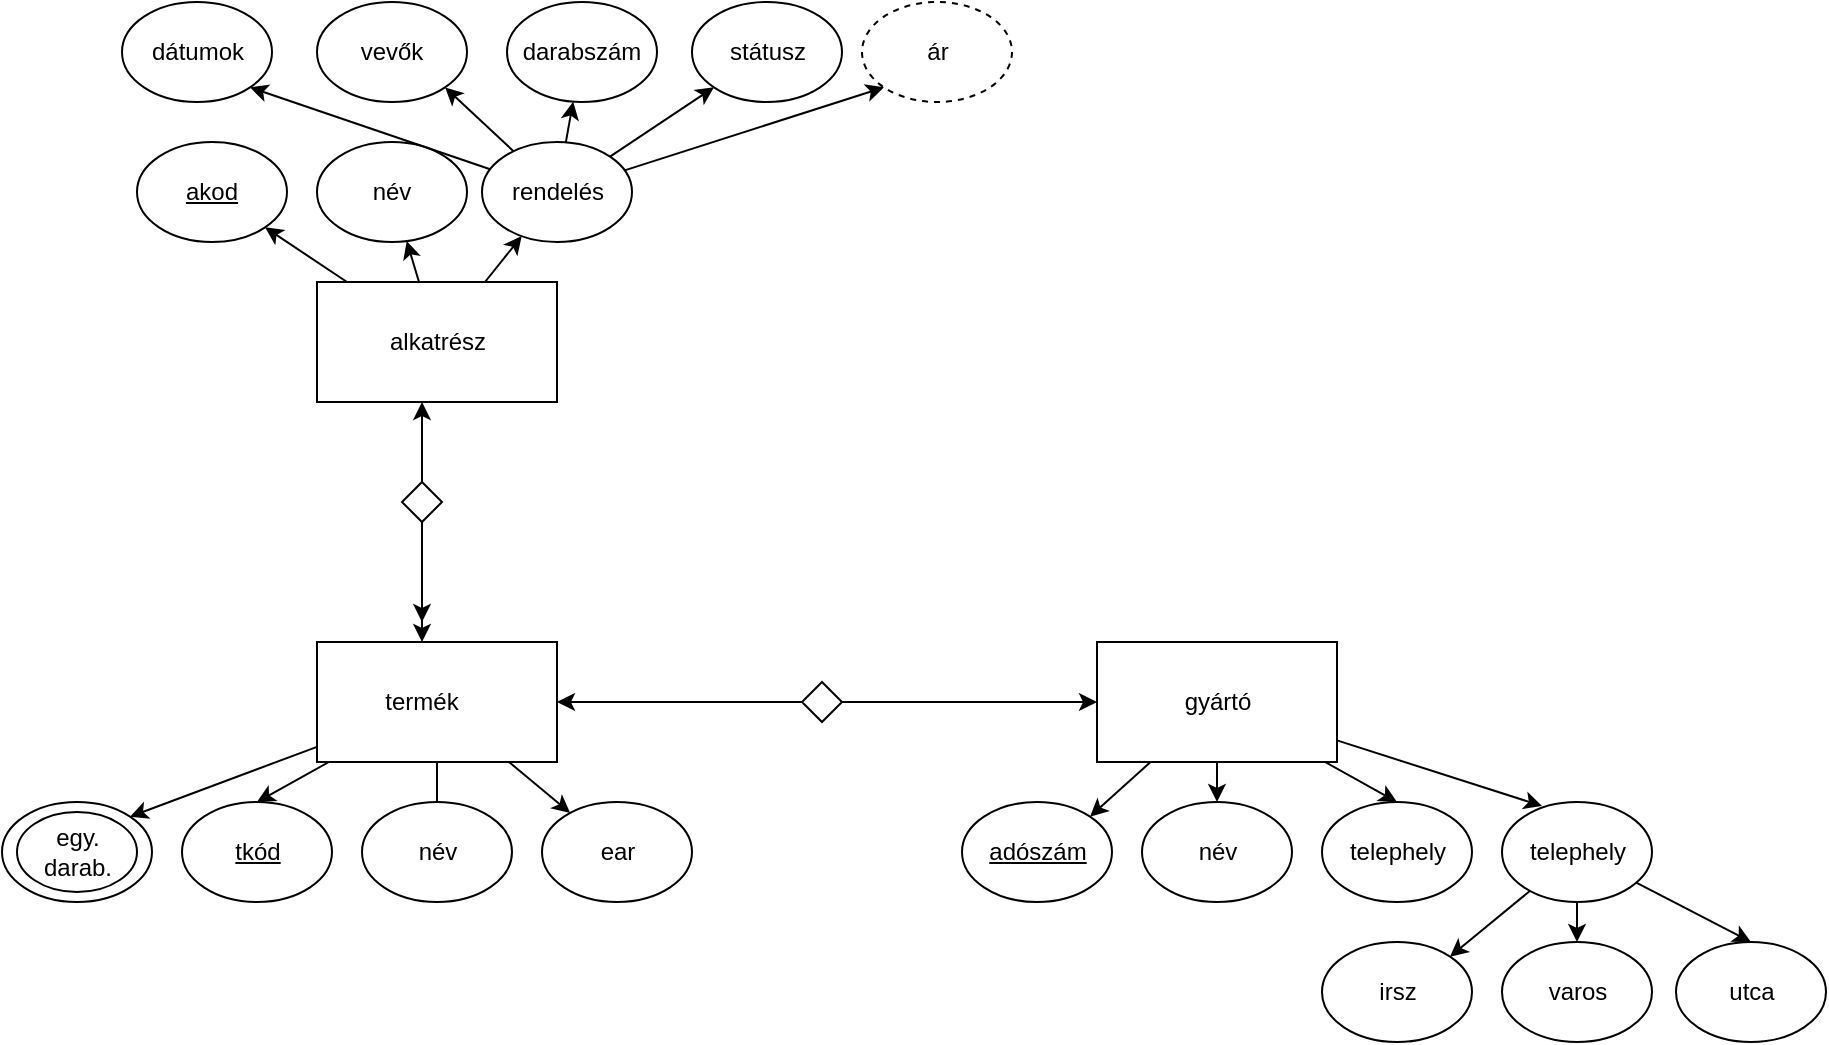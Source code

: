 <mxfile version="20.3.0" type="device"><diagram id="UH80fBfPSZsWw2VeUztL" name="1 oldal"><mxGraphModel dx="1808" dy="1792" grid="1" gridSize="10" guides="1" tooltips="1" connect="1" arrows="1" fold="1" page="1" pageScale="1" pageWidth="827" pageHeight="1169" math="0" shadow="0"><root><mxCell id="0"/><mxCell id="1" parent="0"/><mxCell id="Xe2uGlQBIp9slh8uSN8V-6" value="" style="rounded=0;orthogonalLoop=1;jettySize=auto;html=1;entryX=0.5;entryY=0;entryDx=0;entryDy=0;" edge="1" parent="1" source="Xe2uGlQBIp9slh8uSN8V-1" target="Xe2uGlQBIp9slh8uSN8V-3"><mxGeometry relative="1" as="geometry"/></mxCell><mxCell id="Xe2uGlQBIp9slh8uSN8V-7" value="" style="edgeStyle=none;rounded=0;orthogonalLoop=1;jettySize=auto;html=1;" edge="1" parent="1" source="Xe2uGlQBIp9slh8uSN8V-1" target="Xe2uGlQBIp9slh8uSN8V-5"><mxGeometry relative="1" as="geometry"/></mxCell><mxCell id="Xe2uGlQBIp9slh8uSN8V-8" value="" style="edgeStyle=none;rounded=0;orthogonalLoop=1;jettySize=auto;html=1;entryX=1;entryY=0;entryDx=0;entryDy=0;" edge="1" parent="1" source="Xe2uGlQBIp9slh8uSN8V-1" target="Xe2uGlQBIp9slh8uSN8V-43"><mxGeometry relative="1" as="geometry"/></mxCell><mxCell id="Xe2uGlQBIp9slh8uSN8V-48" value="" style="edgeStyle=none;rounded=0;orthogonalLoop=1;jettySize=auto;html=1;" edge="1" parent="1" source="Xe2uGlQBIp9slh8uSN8V-1" target="Xe2uGlQBIp9slh8uSN8V-23"><mxGeometry relative="1" as="geometry"/></mxCell><mxCell id="Xe2uGlQBIp9slh8uSN8V-1" value="" style="rounded=0;whiteSpace=wrap;html=1;" vertex="1" parent="1"><mxGeometry x="147.5" y="280" width="120" height="60" as="geometry"/></mxCell><mxCell id="Xe2uGlQBIp9slh8uSN8V-12" value="" style="edgeStyle=none;rounded=0;orthogonalLoop=1;jettySize=auto;html=1;entryX=1;entryY=0;entryDx=0;entryDy=0;" edge="1" parent="1" source="Xe2uGlQBIp9slh8uSN8V-2" target="Xe2uGlQBIp9slh8uSN8V-9"><mxGeometry relative="1" as="geometry"/></mxCell><mxCell id="Xe2uGlQBIp9slh8uSN8V-13" value="" style="edgeStyle=none;rounded=0;orthogonalLoop=1;jettySize=auto;html=1;entryX=0.5;entryY=0;entryDx=0;entryDy=0;" edge="1" parent="1" source="Xe2uGlQBIp9slh8uSN8V-2" target="Xe2uGlQBIp9slh8uSN8V-11"><mxGeometry relative="1" as="geometry"/></mxCell><mxCell id="Xe2uGlQBIp9slh8uSN8V-14" value="" style="edgeStyle=none;rounded=0;orthogonalLoop=1;jettySize=auto;html=1;entryX=0.267;entryY=0.04;entryDx=0;entryDy=0;entryPerimeter=0;" edge="1" parent="1" source="Xe2uGlQBIp9slh8uSN8V-2" target="Xe2uGlQBIp9slh8uSN8V-29"><mxGeometry relative="1" as="geometry"/></mxCell><mxCell id="Xe2uGlQBIp9slh8uSN8V-31" value="" style="edgeStyle=none;rounded=0;orthogonalLoop=1;jettySize=auto;html=1;entryX=0.5;entryY=0;entryDx=0;entryDy=0;" edge="1" parent="1" source="Xe2uGlQBIp9slh8uSN8V-2" target="Xe2uGlQBIp9slh8uSN8V-10"><mxGeometry relative="1" as="geometry"/></mxCell><mxCell id="Xe2uGlQBIp9slh8uSN8V-2" value="" style="rounded=0;whiteSpace=wrap;html=1;" vertex="1" parent="1"><mxGeometry x="537.5" y="280" width="120" height="60" as="geometry"/></mxCell><mxCell id="Xe2uGlQBIp9slh8uSN8V-3" value="" style="ellipse;whiteSpace=wrap;html=1;" vertex="1" parent="1"><mxGeometry x="80" y="360" width="75" height="50" as="geometry"/></mxCell><mxCell id="Xe2uGlQBIp9slh8uSN8V-4" value="" style="ellipse;whiteSpace=wrap;html=1;" vertex="1" parent="1"><mxGeometry x="170" y="360" width="75" height="50" as="geometry"/></mxCell><mxCell id="Xe2uGlQBIp9slh8uSN8V-5" value="" style="ellipse;whiteSpace=wrap;html=1;" vertex="1" parent="1"><mxGeometry x="260" y="360" width="75" height="50" as="geometry"/></mxCell><mxCell id="Xe2uGlQBIp9slh8uSN8V-9" value="" style="ellipse;whiteSpace=wrap;html=1;" vertex="1" parent="1"><mxGeometry x="470" y="360" width="75" height="50" as="geometry"/></mxCell><mxCell id="Xe2uGlQBIp9slh8uSN8V-10" value="" style="ellipse;whiteSpace=wrap;html=1;" vertex="1" parent="1"><mxGeometry x="560" y="360" width="75" height="50" as="geometry"/></mxCell><mxCell id="Xe2uGlQBIp9slh8uSN8V-11" value="" style="ellipse;whiteSpace=wrap;html=1;" vertex="1" parent="1"><mxGeometry x="650" y="360" width="75" height="50" as="geometry"/></mxCell><mxCell id="Xe2uGlQBIp9slh8uSN8V-18" value="" style="edgeStyle=none;rounded=0;orthogonalLoop=1;jettySize=auto;html=1;entryX=0;entryY=0.5;entryDx=0;entryDy=0;" edge="1" parent="1" source="Xe2uGlQBIp9slh8uSN8V-16" target="Xe2uGlQBIp9slh8uSN8V-2"><mxGeometry relative="1" as="geometry"><mxPoint x="490" y="310" as="targetPoint"/></mxGeometry></mxCell><mxCell id="Xe2uGlQBIp9slh8uSN8V-20" value="" style="edgeStyle=none;rounded=0;orthogonalLoop=1;jettySize=auto;html=1;" edge="1" parent="1" source="Xe2uGlQBIp9slh8uSN8V-16" target="Xe2uGlQBIp9slh8uSN8V-1"><mxGeometry relative="1" as="geometry"><mxPoint x="310" y="310" as="targetPoint"/></mxGeometry></mxCell><mxCell id="Xe2uGlQBIp9slh8uSN8V-16" value="" style="rhombus;whiteSpace=wrap;html=1;" vertex="1" parent="1"><mxGeometry x="390" y="300" width="20" height="20" as="geometry"/></mxCell><mxCell id="Xe2uGlQBIp9slh8uSN8V-21" value="termék" style="text;html=1;strokeColor=none;fillColor=none;align=center;verticalAlign=middle;whiteSpace=wrap;rounded=0;" vertex="1" parent="1"><mxGeometry x="170" y="295" width="60" height="30" as="geometry"/></mxCell><mxCell id="Xe2uGlQBIp9slh8uSN8V-22" value="&lt;u&gt;tkód&lt;/u&gt;" style="text;html=1;strokeColor=none;fillColor=none;align=center;verticalAlign=middle;whiteSpace=wrap;rounded=0;" vertex="1" parent="1"><mxGeometry x="87.5" y="370" width="60" height="30" as="geometry"/></mxCell><mxCell id="Xe2uGlQBIp9slh8uSN8V-23" value="név" style="text;html=1;strokeColor=none;fillColor=none;align=center;verticalAlign=middle;whiteSpace=wrap;rounded=0;" vertex="1" parent="1"><mxGeometry x="177.5" y="370" width="60" height="30" as="geometry"/></mxCell><mxCell id="Xe2uGlQBIp9slh8uSN8V-24" value="ear" style="text;html=1;strokeColor=none;fillColor=none;align=center;verticalAlign=middle;whiteSpace=wrap;rounded=0;" vertex="1" parent="1"><mxGeometry x="267.5" y="370" width="60" height="30" as="geometry"/></mxCell><mxCell id="Xe2uGlQBIp9slh8uSN8V-25" value="&lt;u&gt;adószám&lt;/u&gt;" style="text;html=1;strokeColor=none;fillColor=none;align=center;verticalAlign=middle;whiteSpace=wrap;rounded=0;" vertex="1" parent="1"><mxGeometry x="477.5" y="370" width="60" height="30" as="geometry"/></mxCell><mxCell id="Xe2uGlQBIp9slh8uSN8V-26" value="név" style="text;html=1;strokeColor=none;fillColor=none;align=center;verticalAlign=middle;whiteSpace=wrap;rounded=0;" vertex="1" parent="1"><mxGeometry x="567.5" y="370" width="60" height="30" as="geometry"/></mxCell><mxCell id="Xe2uGlQBIp9slh8uSN8V-27" value="telephely" style="text;html=1;strokeColor=none;fillColor=none;align=center;verticalAlign=middle;whiteSpace=wrap;rounded=0;" vertex="1" parent="1"><mxGeometry x="657.5" y="370" width="60" height="30" as="geometry"/></mxCell><mxCell id="Xe2uGlQBIp9slh8uSN8V-28" value="gyártó" style="text;html=1;strokeColor=none;fillColor=none;align=center;verticalAlign=middle;whiteSpace=wrap;rounded=0;" vertex="1" parent="1"><mxGeometry x="567.5" y="295" width="60" height="30" as="geometry"/></mxCell><mxCell id="Xe2uGlQBIp9slh8uSN8V-37" value="" style="edgeStyle=none;rounded=0;orthogonalLoop=1;jettySize=auto;html=1;entryX=1;entryY=0;entryDx=0;entryDy=0;" edge="1" parent="1" source="Xe2uGlQBIp9slh8uSN8V-29" target="Xe2uGlQBIp9slh8uSN8V-34"><mxGeometry relative="1" as="geometry"/></mxCell><mxCell id="Xe2uGlQBIp9slh8uSN8V-38" value="" style="edgeStyle=none;rounded=0;orthogonalLoop=1;jettySize=auto;html=1;entryX=0.5;entryY=0;entryDx=0;entryDy=0;" edge="1" parent="1" source="Xe2uGlQBIp9slh8uSN8V-29" target="Xe2uGlQBIp9slh8uSN8V-36"><mxGeometry relative="1" as="geometry"/></mxCell><mxCell id="Xe2uGlQBIp9slh8uSN8V-39" value="" style="edgeStyle=none;rounded=0;orthogonalLoop=1;jettySize=auto;html=1;" edge="1" parent="1" source="Xe2uGlQBIp9slh8uSN8V-29" target="Xe2uGlQBIp9slh8uSN8V-35"><mxGeometry relative="1" as="geometry"/></mxCell><mxCell id="Xe2uGlQBIp9slh8uSN8V-29" value="" style="ellipse;whiteSpace=wrap;html=1;" vertex="1" parent="1"><mxGeometry x="740" y="360" width="75" height="50" as="geometry"/></mxCell><mxCell id="Xe2uGlQBIp9slh8uSN8V-32" value="telephely" style="text;html=1;strokeColor=none;fillColor=none;align=center;verticalAlign=middle;whiteSpace=wrap;rounded=0;" vertex="1" parent="1"><mxGeometry x="747.5" y="370" width="60" height="30" as="geometry"/></mxCell><mxCell id="Xe2uGlQBIp9slh8uSN8V-34" value="" style="ellipse;whiteSpace=wrap;html=1;" vertex="1" parent="1"><mxGeometry x="650" y="430" width="75" height="50" as="geometry"/></mxCell><mxCell id="Xe2uGlQBIp9slh8uSN8V-35" value="" style="ellipse;whiteSpace=wrap;html=1;" vertex="1" parent="1"><mxGeometry x="740" y="430" width="75" height="50" as="geometry"/></mxCell><mxCell id="Xe2uGlQBIp9slh8uSN8V-36" value="" style="ellipse;whiteSpace=wrap;html=1;" vertex="1" parent="1"><mxGeometry x="827" y="430" width="75" height="50" as="geometry"/></mxCell><mxCell id="Xe2uGlQBIp9slh8uSN8V-40" value="irsz" style="text;html=1;strokeColor=none;fillColor=none;align=center;verticalAlign=middle;whiteSpace=wrap;rounded=0;" vertex="1" parent="1"><mxGeometry x="657.5" y="440" width="60" height="30" as="geometry"/></mxCell><mxCell id="Xe2uGlQBIp9slh8uSN8V-41" value="varos" style="text;html=1;strokeColor=none;fillColor=none;align=center;verticalAlign=middle;whiteSpace=wrap;rounded=0;" vertex="1" parent="1"><mxGeometry x="747.5" y="440" width="60" height="30" as="geometry"/></mxCell><mxCell id="Xe2uGlQBIp9slh8uSN8V-42" value="utca" style="text;html=1;strokeColor=none;fillColor=none;align=center;verticalAlign=middle;whiteSpace=wrap;rounded=0;" vertex="1" parent="1"><mxGeometry x="834.5" y="440" width="60" height="30" as="geometry"/></mxCell><mxCell id="Xe2uGlQBIp9slh8uSN8V-43" value="" style="ellipse;whiteSpace=wrap;html=1;" vertex="1" parent="1"><mxGeometry x="-10" y="360" width="75" height="50" as="geometry"/></mxCell><mxCell id="Xe2uGlQBIp9slh8uSN8V-44" value="" style="ellipse;whiteSpace=wrap;html=1;" vertex="1" parent="1"><mxGeometry x="-2.5" y="365" width="60" height="40" as="geometry"/></mxCell><mxCell id="Xe2uGlQBIp9slh8uSN8V-45" value="egy. darab." style="text;html=1;strokeColor=none;fillColor=none;align=center;verticalAlign=middle;whiteSpace=wrap;rounded=0;" vertex="1" parent="1"><mxGeometry x="-2.5" y="370" width="60" height="30" as="geometry"/></mxCell><mxCell id="Xe2uGlQBIp9slh8uSN8V-52" value="" style="edgeStyle=none;rounded=0;orthogonalLoop=1;jettySize=auto;html=1;" edge="1" parent="1" source="Xe2uGlQBIp9slh8uSN8V-46" target="Xe2uGlQBIp9slh8uSN8V-49"><mxGeometry relative="1" as="geometry"/></mxCell><mxCell id="Xe2uGlQBIp9slh8uSN8V-53" value="" style="edgeStyle=none;rounded=0;orthogonalLoop=1;jettySize=auto;html=1;" edge="1" parent="1" source="Xe2uGlQBIp9slh8uSN8V-46" target="Xe2uGlQBIp9slh8uSN8V-50"><mxGeometry relative="1" as="geometry"/></mxCell><mxCell id="Xe2uGlQBIp9slh8uSN8V-63" value="" style="edgeStyle=none;rounded=0;orthogonalLoop=1;jettySize=auto;html=1;" edge="1" parent="1" source="Xe2uGlQBIp9slh8uSN8V-46" target="Xe2uGlQBIp9slh8uSN8V-62"><mxGeometry relative="1" as="geometry"/></mxCell><mxCell id="Xe2uGlQBIp9slh8uSN8V-46" value="" style="rounded=0;whiteSpace=wrap;html=1;" vertex="1" parent="1"><mxGeometry x="147.5" y="100" width="120" height="60" as="geometry"/></mxCell><mxCell id="Xe2uGlQBIp9slh8uSN8V-49" value="" style="ellipse;whiteSpace=wrap;html=1;" vertex="1" parent="1"><mxGeometry x="147.5" y="30" width="75" height="50" as="geometry"/></mxCell><mxCell id="Xe2uGlQBIp9slh8uSN8V-50" value="" style="ellipse;whiteSpace=wrap;html=1;" vertex="1" parent="1"><mxGeometry x="57.5" y="30" width="75" height="50" as="geometry"/></mxCell><mxCell id="Xe2uGlQBIp9slh8uSN8V-54" value="alkatrész" style="text;html=1;strokeColor=none;fillColor=none;align=center;verticalAlign=middle;whiteSpace=wrap;rounded=0;" vertex="1" parent="1"><mxGeometry x="177.5" y="115" width="60" height="30" as="geometry"/></mxCell><mxCell id="Xe2uGlQBIp9slh8uSN8V-55" value="&lt;u&gt;akod&lt;/u&gt;" style="text;html=1;strokeColor=none;fillColor=none;align=center;verticalAlign=middle;whiteSpace=wrap;rounded=0;" vertex="1" parent="1"><mxGeometry x="65" y="40" width="60" height="30" as="geometry"/></mxCell><mxCell id="Xe2uGlQBIp9slh8uSN8V-56" value="név" style="text;html=1;strokeColor=none;fillColor=none;align=center;verticalAlign=middle;whiteSpace=wrap;rounded=0;" vertex="1" parent="1"><mxGeometry x="155" y="40" width="60" height="30" as="geometry"/></mxCell><mxCell id="Xe2uGlQBIp9slh8uSN8V-58" value="" style="edgeStyle=none;rounded=0;orthogonalLoop=1;jettySize=auto;html=1;" edge="1" parent="1" source="Xe2uGlQBIp9slh8uSN8V-57"><mxGeometry relative="1" as="geometry"><mxPoint x="200" y="160" as="targetPoint"/></mxGeometry></mxCell><mxCell id="Xe2uGlQBIp9slh8uSN8V-59" value="" style="edgeStyle=none;rounded=0;orthogonalLoop=1;jettySize=auto;html=1;" edge="1" parent="1" source="Xe2uGlQBIp9slh8uSN8V-57"><mxGeometry relative="1" as="geometry"><mxPoint x="200" y="270" as="targetPoint"/></mxGeometry></mxCell><mxCell id="Xe2uGlQBIp9slh8uSN8V-60" value="" style="edgeStyle=none;rounded=0;orthogonalLoop=1;jettySize=auto;html=1;" edge="1" parent="1" source="Xe2uGlQBIp9slh8uSN8V-57"><mxGeometry relative="1" as="geometry"><mxPoint x="200" y="280" as="targetPoint"/></mxGeometry></mxCell><mxCell id="Xe2uGlQBIp9slh8uSN8V-57" value="" style="rhombus;whiteSpace=wrap;html=1;" vertex="1" parent="1"><mxGeometry x="190" y="200" width="20" height="20" as="geometry"/></mxCell><mxCell id="Xe2uGlQBIp9slh8uSN8V-69" value="" style="edgeStyle=none;rounded=0;orthogonalLoop=1;jettySize=auto;html=1;entryX=1;entryY=1;entryDx=0;entryDy=0;" edge="1" parent="1" source="Xe2uGlQBIp9slh8uSN8V-62" target="Xe2uGlQBIp9slh8uSN8V-67"><mxGeometry relative="1" as="geometry"/></mxCell><mxCell id="Xe2uGlQBIp9slh8uSN8V-70" value="" style="edgeStyle=none;rounded=0;orthogonalLoop=1;jettySize=auto;html=1;entryX=1;entryY=1;entryDx=0;entryDy=0;" edge="1" parent="1" source="Xe2uGlQBIp9slh8uSN8V-62" target="Xe2uGlQBIp9slh8uSN8V-65"><mxGeometry relative="1" as="geometry"/></mxCell><mxCell id="Xe2uGlQBIp9slh8uSN8V-71" value="" style="edgeStyle=none;rounded=0;orthogonalLoop=1;jettySize=auto;html=1;entryX=0;entryY=1;entryDx=0;entryDy=0;" edge="1" parent="1" source="Xe2uGlQBIp9slh8uSN8V-62" target="Xe2uGlQBIp9slh8uSN8V-68"><mxGeometry relative="1" as="geometry"/></mxCell><mxCell id="Xe2uGlQBIp9slh8uSN8V-72" value="" style="edgeStyle=none;rounded=0;orthogonalLoop=1;jettySize=auto;html=1;entryX=0;entryY=1;entryDx=0;entryDy=0;" edge="1" parent="1" source="Xe2uGlQBIp9slh8uSN8V-62" target="Xe2uGlQBIp9slh8uSN8V-64"><mxGeometry relative="1" as="geometry"/></mxCell><mxCell id="Xe2uGlQBIp9slh8uSN8V-73" value="" style="edgeStyle=none;rounded=0;orthogonalLoop=1;jettySize=auto;html=1;" edge="1" parent="1" source="Xe2uGlQBIp9slh8uSN8V-62" target="Xe2uGlQBIp9slh8uSN8V-66"><mxGeometry relative="1" as="geometry"/></mxCell><mxCell id="Xe2uGlQBIp9slh8uSN8V-62" value="" style="ellipse;whiteSpace=wrap;html=1;" vertex="1" parent="1"><mxGeometry x="230" y="30" width="75" height="50" as="geometry"/></mxCell><mxCell id="Xe2uGlQBIp9slh8uSN8V-64" value="" style="ellipse;whiteSpace=wrap;html=1;" vertex="1" parent="1"><mxGeometry x="335" y="-40" width="75" height="50" as="geometry"/></mxCell><mxCell id="Xe2uGlQBIp9slh8uSN8V-65" value="" style="ellipse;whiteSpace=wrap;html=1;" vertex="1" parent="1"><mxGeometry x="147.5" y="-40" width="75" height="50" as="geometry"/></mxCell><mxCell id="Xe2uGlQBIp9slh8uSN8V-66" value="" style="ellipse;whiteSpace=wrap;html=1;" vertex="1" parent="1"><mxGeometry x="242.5" y="-40" width="75" height="50" as="geometry"/></mxCell><mxCell id="Xe2uGlQBIp9slh8uSN8V-67" value="" style="ellipse;whiteSpace=wrap;html=1;" vertex="1" parent="1"><mxGeometry x="50" y="-40" width="75" height="50" as="geometry"/></mxCell><mxCell id="Xe2uGlQBIp9slh8uSN8V-68" value="" style="ellipse;whiteSpace=wrap;html=1;dashed=1;" vertex="1" parent="1"><mxGeometry x="420" y="-40" width="75" height="50" as="geometry"/></mxCell><mxCell id="Xe2uGlQBIp9slh8uSN8V-74" value="rendelés" style="text;html=1;strokeColor=none;fillColor=none;align=center;verticalAlign=middle;whiteSpace=wrap;rounded=0;dashed=1;" vertex="1" parent="1"><mxGeometry x="237.5" y="40" width="60" height="30" as="geometry"/></mxCell><mxCell id="Xe2uGlQBIp9slh8uSN8V-75" value="dátumok" style="text;html=1;strokeColor=none;fillColor=none;align=center;verticalAlign=middle;whiteSpace=wrap;rounded=0;dashed=1;" vertex="1" parent="1"><mxGeometry x="57.5" y="-30" width="60" height="30" as="geometry"/></mxCell><mxCell id="Xe2uGlQBIp9slh8uSN8V-76" value="vevők" style="text;html=1;strokeColor=none;fillColor=none;align=center;verticalAlign=middle;whiteSpace=wrap;rounded=0;dashed=1;" vertex="1" parent="1"><mxGeometry x="155" y="-30" width="60" height="30" as="geometry"/></mxCell><mxCell id="Xe2uGlQBIp9slh8uSN8V-77" value="darabszám" style="text;html=1;strokeColor=none;fillColor=none;align=center;verticalAlign=middle;whiteSpace=wrap;rounded=0;dashed=1;" vertex="1" parent="1"><mxGeometry x="250" y="-30" width="60" height="30" as="geometry"/></mxCell><mxCell id="Xe2uGlQBIp9slh8uSN8V-78" value="státusz" style="text;html=1;strokeColor=none;fillColor=none;align=center;verticalAlign=middle;whiteSpace=wrap;rounded=0;dashed=1;" vertex="1" parent="1"><mxGeometry x="342.5" y="-30" width="60" height="30" as="geometry"/></mxCell><mxCell id="Xe2uGlQBIp9slh8uSN8V-79" value="ár" style="text;html=1;strokeColor=none;fillColor=none;align=center;verticalAlign=middle;whiteSpace=wrap;rounded=0;dashed=1;" vertex="1" parent="1"><mxGeometry x="427.5" y="-30" width="60" height="30" as="geometry"/></mxCell></root></mxGraphModel></diagram></mxfile>